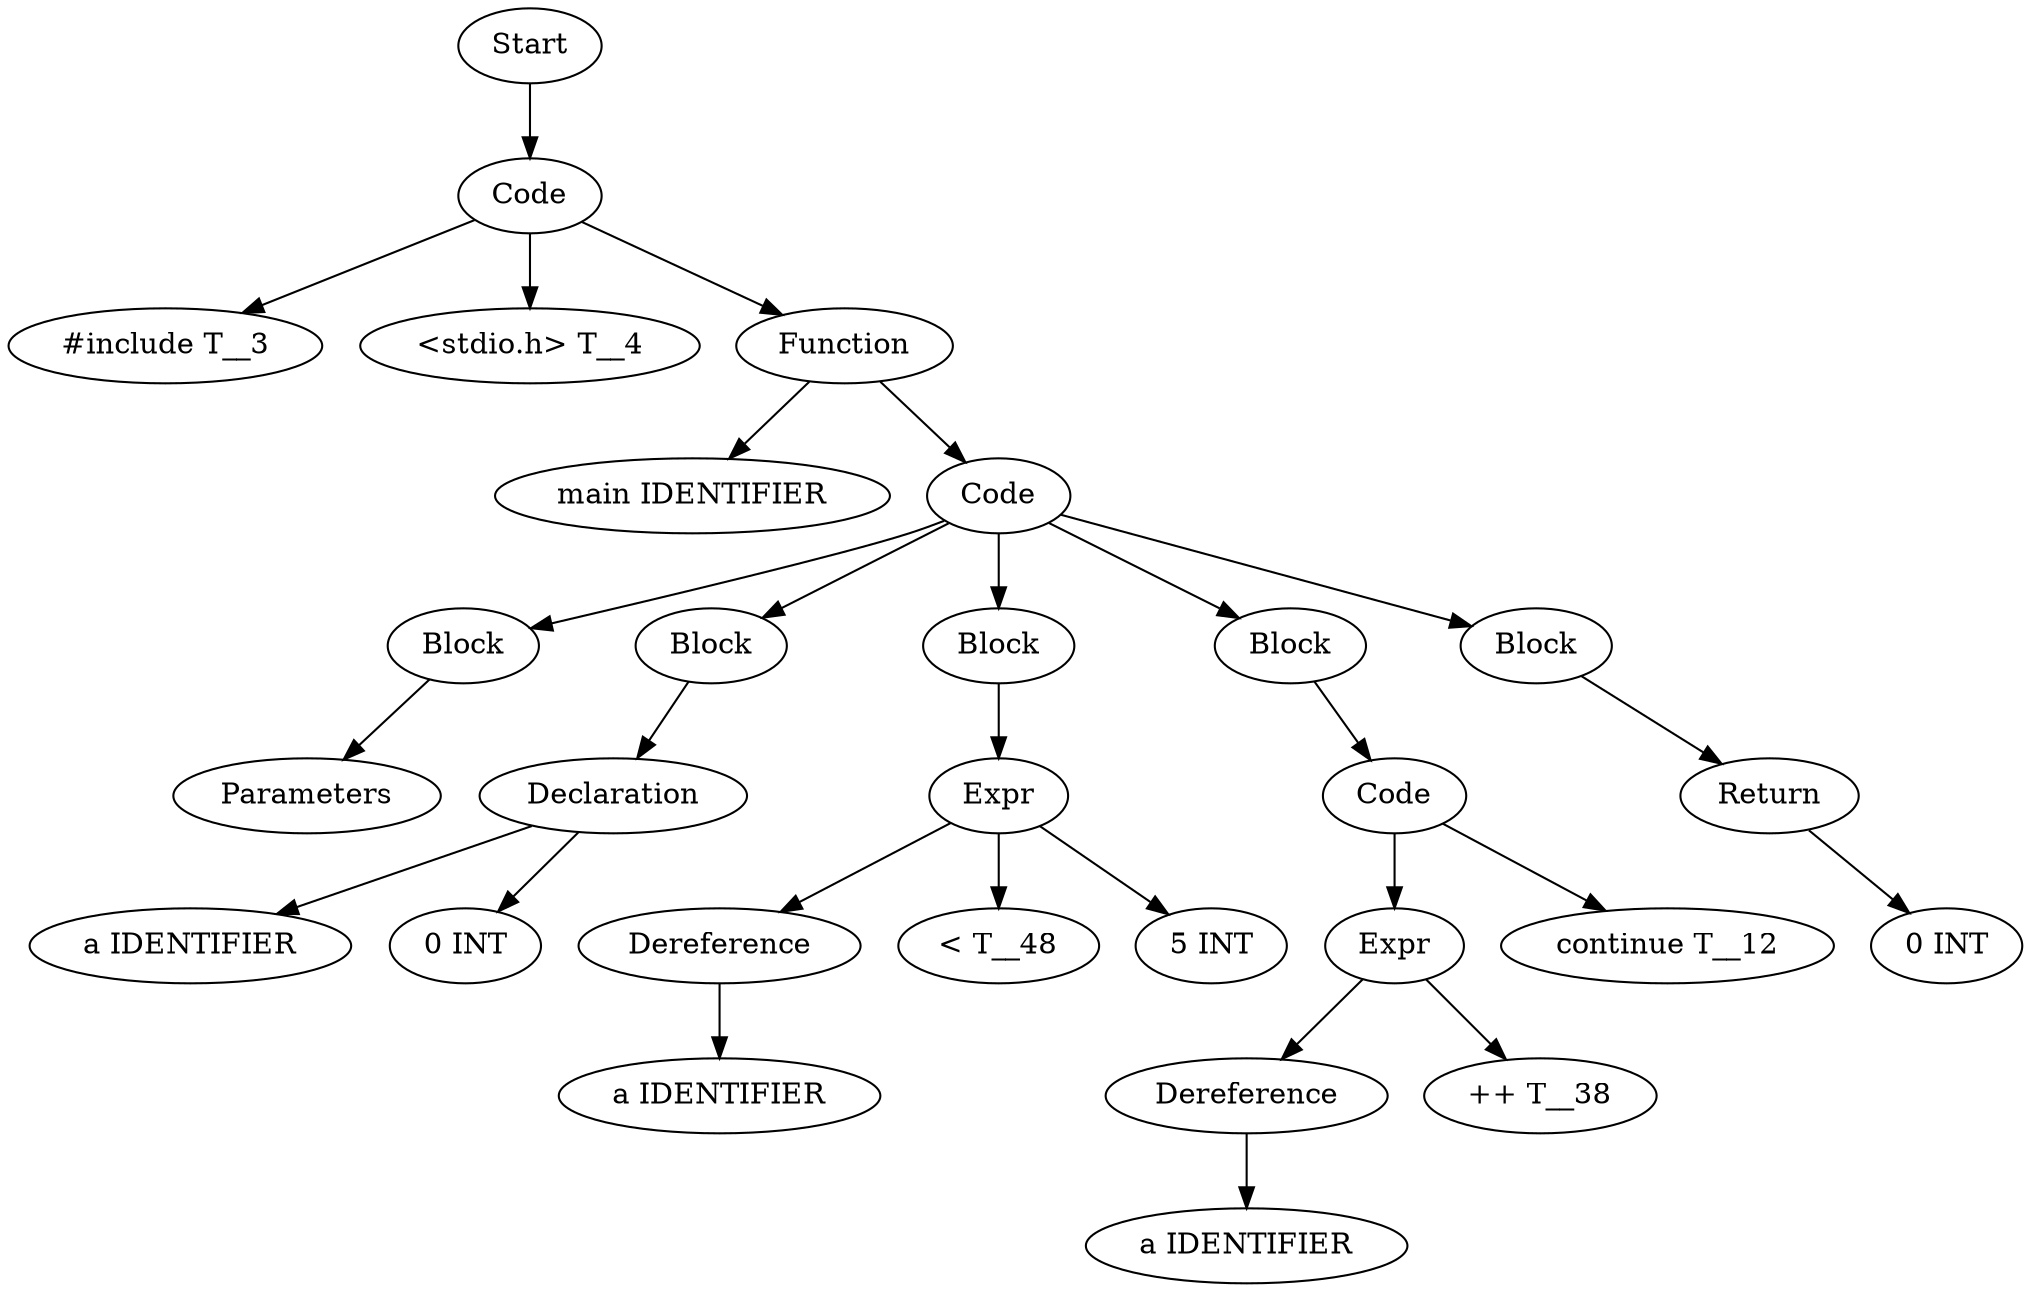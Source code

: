 digraph AST {
  "134755351021456" [label="Start"];
  "134755351021456" -> "134755351021408";
  "134755351021408" [label="Code"];
  "134755351021408" -> "134755351027168";
  "134755351021408" -> "134755351026208";
  "134755351021408" -> "134755351035280";
  "134755351027168" [label="#include T__3"];
  "134755351026208" [label="<stdio.h> T__4"];
  "134755351035280" [label="Function"];
  "134755351035280" -> "134755351033888";
  "134755351035280" -> "134755351031536";
  "134755351033888" [label="main IDENTIFIER"];
  "134755351031536" [label="Code"];
  "134755351031536" -> "134755351022608";
  "134755351031536" -> "134755351028464";
  "134755351031536" -> "134755351032736";
  "134755351031536" -> "134755351108416";
  "134755351031536" -> "134755351102656";
  "134755351022608" [label="Block"];
  "134755351022608" -> "134755351028176";
  "134755351028176" [label="Parameters"];
  "134755351028464" [label="Block"];
  "134755351028464" -> "134755351027264";
  "134755351027264" [label="Declaration"];
  "134755351027264" -> "134755351029424";
  "134755351027264" -> "134755351032640";
  "134755351029424" [label="a IDENTIFIER"];
  "134755351032640" [label="0 INT"];
  "134755351032736" [label="Block"];
  "134755351032736" -> "134755351109088";
  "134755351109088" [label="Expr"];
  "134755351109088" -> "134755351109040";
  "134755351109088" -> "134755351108752";
  "134755351109088" -> "134755351108560";
  "134755351109040" [label="Dereference"];
  "134755351109040" -> "134755351108704";
  "134755351108704" [label="a IDENTIFIER"];
  "134755351108752" [label="< T__48"];
  "134755351108560" [label="5 INT"];
  "134755351108416" [label="Block"];
  "134755351108416" -> "134755351108224";
  "134755351108224" [label="Code"];
  "134755351108224" -> "134755351108032";
  "134755351108224" -> "134755351105200";
  "134755351108032" [label="Expr"];
  "134755351108032" -> "134755351107696";
  "134755351108032" -> "134755351105296";
  "134755351107696" [label="Dereference"];
  "134755351107696" -> "134755351105104";
  "134755351105104" [label="a IDENTIFIER"];
  "134755351105296" [label="++ T__38"];
  "134755351105200" [label="continue T__12"];
  "134755351102656" [label="Block"];
  "134755351102656" -> "134755351109376";
  "134755351109376" [label="Return"];
  "134755351109376" -> "134755351104384";
  "134755351104384" [label="0 INT"];
}
